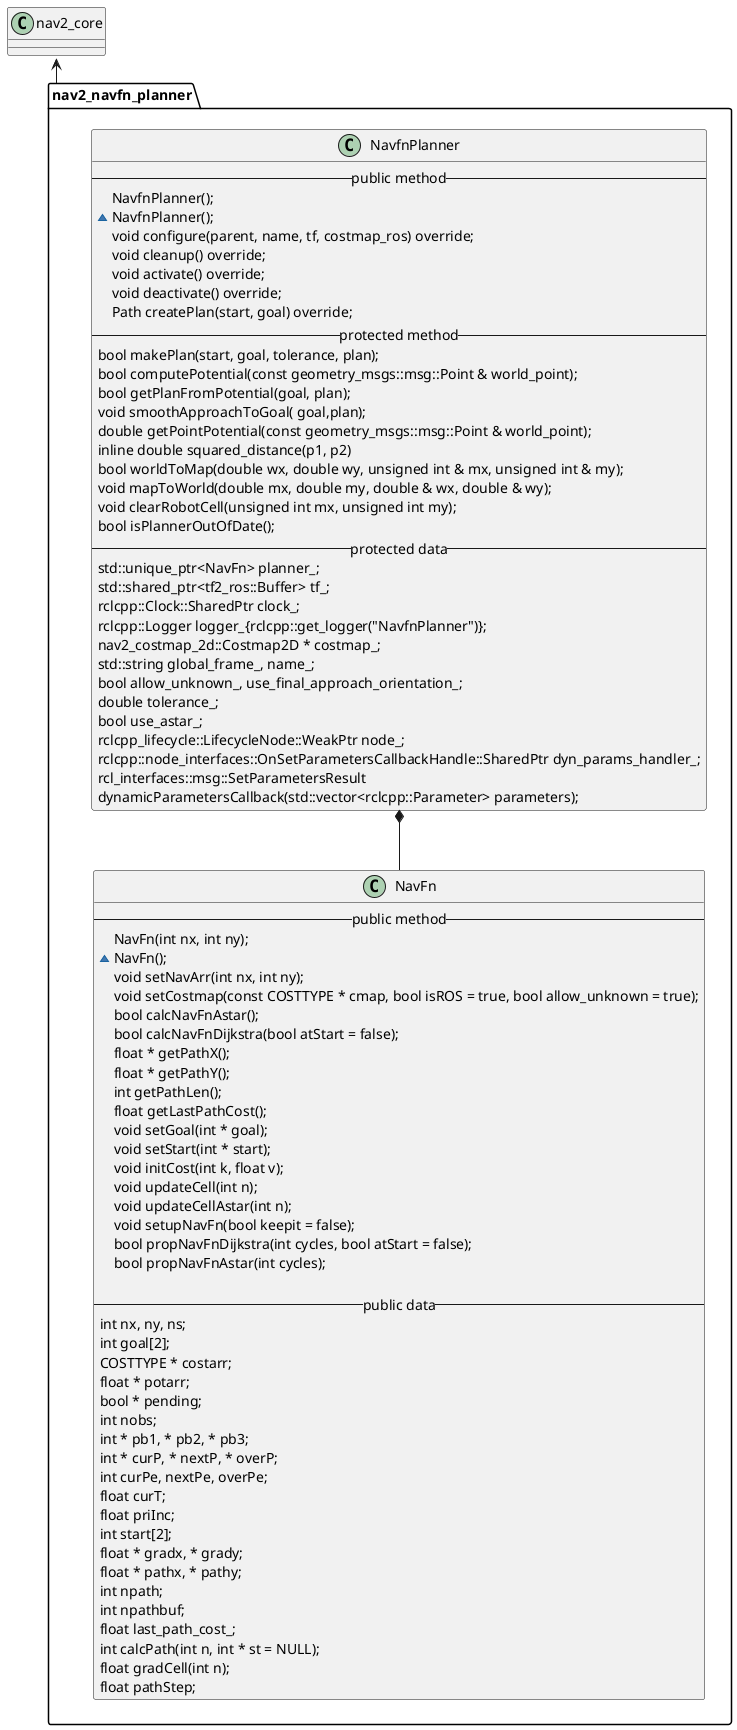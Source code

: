 @startuml
'https://plantuml.com/class-diagram
namespace nav2_navfn_planner{
class NavFn
{
-- public method --
NavFn(int nx, int ny);
~NavFn();
void setNavArr(int nx, int ny);
void setCostmap(const COSTTYPE * cmap, bool isROS = true, bool allow_unknown = true);
bool calcNavFnAstar();
bool calcNavFnDijkstra(bool atStart = false);
float * getPathX();
float * getPathY();
int getPathLen();
float getLastPathCost();
void setGoal(int * goal);
void setStart(int * start);
void initCost(int k, float v);
void updateCell(int n);
void updateCellAstar(int n);
void setupNavFn(bool keepit = false);
bool propNavFnDijkstra(int cycles, bool atStart = false);
bool propNavFnAstar(int cycles);

-- public data --
int nx, ny, ns;
int goal[2];
COSTTYPE * costarr;
float * potarr;
bool * pending;
int nobs;
int * pb1, * pb2, * pb3;
int * curP, * nextP, * overP;
int curPe, nextPe, overPe;
float curT;
float priInc;
int start[2];
float * gradx, * grady;
float * pathx, * pathy;
int npath;
int npathbuf;
float last_path_cost_;
int calcPath(int n, int * st = NULL);
float gradCell(int n);
float pathStep;
}

class NavfnPlanner
{
-- public method --
NavfnPlanner();
~NavfnPlanner();
void configure(parent, name, tf, costmap_ros) override;
void cleanup() override;
void activate() override;
void deactivate() override;
Path createPlan(start, goal) override;
-- protected method --
bool makePlan(start, goal, tolerance, plan);
bool computePotential(const geometry_msgs::msg::Point & world_point);
bool getPlanFromPotential(goal, plan);
void smoothApproachToGoal( goal,plan);
double getPointPotential(const geometry_msgs::msg::Point & world_point);
inline double squared_distance(p1, p2)
bool worldToMap(double wx, double wy, unsigned int & mx, unsigned int & my);
void mapToWorld(double mx, double my, double & wx, double & wy);
void clearRobotCell(unsigned int mx, unsigned int my);
bool isPlannerOutOfDate();
-- protected data --
std::unique_ptr<NavFn> planner_;
std::shared_ptr<tf2_ros::Buffer> tf_;
rclcpp::Clock::SharedPtr clock_;
rclcpp::Logger logger_{rclcpp::get_logger("NavfnPlanner")};
nav2_costmap_2d::Costmap2D * costmap_;
std::string global_frame_, name_;
bool allow_unknown_, use_final_approach_orientation_;
double tolerance_;
bool use_astar_;
rclcpp_lifecycle::LifecycleNode::WeakPtr node_;
rclcpp::node_interfaces::OnSetParametersCallbackHandle::SharedPtr dyn_params_handler_;
rcl_interfaces::msg::SetParametersResult
dynamicParametersCallback(std::vector<rclcpp::Parameter> parameters);
}
NavfnPlanner *-- NavFn
}
nav2_core::GlobalPlanner <-- nav2_navfn_planner::NavfnPlanner
@enduml